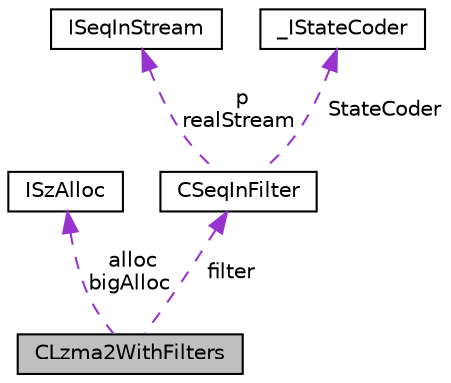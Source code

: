 digraph "CLzma2WithFilters"
{
 // LATEX_PDF_SIZE
  edge [fontname="Helvetica",fontsize="10",labelfontname="Helvetica",labelfontsize="10"];
  node [fontname="Helvetica",fontsize="10",shape=record];
  Node1 [label="CLzma2WithFilters",height=0.2,width=0.4,color="black", fillcolor="grey75", style="filled", fontcolor="black",tooltip=" "];
  Node2 -> Node1 [dir="back",color="darkorchid3",fontsize="10",style="dashed",label=" alloc\nbigAlloc" ,fontname="Helvetica"];
  Node2 [label="ISzAlloc",height=0.2,width=0.4,color="black", fillcolor="white", style="filled",URL="$struct_i_sz_alloc.html",tooltip=" "];
  Node3 -> Node1 [dir="back",color="darkorchid3",fontsize="10",style="dashed",label=" filter" ,fontname="Helvetica"];
  Node3 [label="CSeqInFilter",height=0.2,width=0.4,color="black", fillcolor="white", style="filled",URL="$struct_c_seq_in_filter.html",tooltip=" "];
  Node4 -> Node3 [dir="back",color="darkorchid3",fontsize="10",style="dashed",label=" p\nrealStream" ,fontname="Helvetica"];
  Node4 [label="ISeqInStream",height=0.2,width=0.4,color="black", fillcolor="white", style="filled",URL="$struct_i_seq_in_stream.html",tooltip=" "];
  Node5 -> Node3 [dir="back",color="darkorchid3",fontsize="10",style="dashed",label=" StateCoder" ,fontname="Helvetica"];
  Node5 [label="_IStateCoder",height=0.2,width=0.4,color="black", fillcolor="white", style="filled",URL="$struct___i_state_coder.html",tooltip=" "];
}
